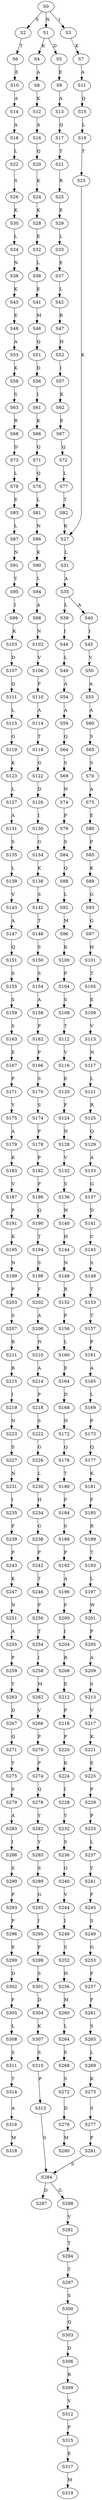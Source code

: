 strict digraph  {
	S0 -> S1 [ label = N ];
	S0 -> S2 [ label = S ];
	S0 -> S3 [ label = I ];
	S1 -> S4 [ label = K ];
	S1 -> S5 [ label = D ];
	S2 -> S6 [ label = T ];
	S3 -> S7 [ label = K ];
	S4 -> S8 [ label = A ];
	S5 -> S9 [ label = E ];
	S6 -> S10 [ label = E ];
	S7 -> S11 [ label = A ];
	S8 -> S12 [ label = K ];
	S9 -> S13 [ label = A ];
	S10 -> S14 [ label = A ];
	S11 -> S15 [ label = Q ];
	S12 -> S16 [ label = A ];
	S13 -> S17 [ label = Q ];
	S14 -> S18 [ label = A ];
	S15 -> S19 [ label = L ];
	S16 -> S20 [ label = Q ];
	S17 -> S21 [ label = T ];
	S18 -> S22 [ label = L ];
	S19 -> S23 [ label = T ];
	S20 -> S24 [ label = K ];
	S21 -> S25 [ label = R ];
	S22 -> S26 [ label = S ];
	S23 -> S27 [ label = K ];
	S24 -> S28 [ label = K ];
	S25 -> S29 [ label = E ];
	S26 -> S30 [ label = K ];
	S27 -> S31 [ label = L ];
	S28 -> S32 [ label = E ];
	S29 -> S33 [ label = L ];
	S30 -> S34 [ label = L ];
	S31 -> S35 [ label = A ];
	S32 -> S36 [ label = L ];
	S33 -> S37 [ label = E ];
	S34 -> S38 [ label = N ];
	S35 -> S39 [ label = L ];
	S35 -> S40 [ label = A ];
	S36 -> S41 [ label = E ];
	S37 -> S42 [ label = L ];
	S38 -> S43 [ label = K ];
	S39 -> S44 [ label = I ];
	S40 -> S45 [ label = I ];
	S41 -> S46 [ label = M ];
	S42 -> S47 [ label = R ];
	S43 -> S48 [ label = E ];
	S44 -> S49 [ label = L ];
	S45 -> S50 [ label = V ];
	S46 -> S51 [ label = Q ];
	S47 -> S52 [ label = H ];
	S48 -> S53 [ label = A ];
	S49 -> S54 [ label = A ];
	S50 -> S55 [ label = A ];
	S51 -> S56 [ label = D ];
	S52 -> S57 [ label = I ];
	S53 -> S58 [ label = K ];
	S54 -> S59 [ label = A ];
	S55 -> S60 [ label = A ];
	S56 -> S61 [ label = I ];
	S57 -> S62 [ label = K ];
	S58 -> S63 [ label = S ];
	S59 -> S64 [ label = Q ];
	S60 -> S65 [ label = S ];
	S61 -> S66 [ label = K ];
	S62 -> S67 [ label = E ];
	S63 -> S68 [ label = R ];
	S64 -> S69 [ label = S ];
	S65 -> S70 [ label = S ];
	S66 -> S71 [ label = Q ];
	S67 -> S72 [ label = Q ];
	S68 -> S73 [ label = D ];
	S69 -> S74 [ label = N ];
	S70 -> S75 [ label = A ];
	S71 -> S76 [ label = Q ];
	S72 -> S77 [ label = L ];
	S73 -> S78 [ label = L ];
	S74 -> S79 [ label = P ];
	S75 -> S80 [ label = E ];
	S76 -> S81 [ label = L ];
	S77 -> S82 [ label = T ];
	S78 -> S83 [ label = E ];
	S79 -> S84 [ label = S ];
	S80 -> S85 [ label = P ];
	S81 -> S86 [ label = N ];
	S82 -> S27 [ label = K ];
	S83 -> S87 [ label = L ];
	S84 -> S88 [ label = Q ];
	S85 -> S89 [ label = K ];
	S86 -> S90 [ label = K ];
	S87 -> S91 [ label = N ];
	S88 -> S92 [ label = L ];
	S89 -> S93 [ label = G ];
	S90 -> S94 [ label = L ];
	S91 -> S95 [ label = Y ];
	S92 -> S96 [ label = M ];
	S93 -> S97 [ label = G ];
	S94 -> S98 [ label = A ];
	S95 -> S99 [ label = I ];
	S96 -> S100 [ label = K ];
	S97 -> S101 [ label = H ];
	S98 -> S102 [ label = N ];
	S99 -> S103 [ label = K ];
	S100 -> S104 [ label = P ];
	S101 -> S105 [ label = T ];
	S102 -> S106 [ label = V ];
	S103 -> S107 [ label = D ];
	S104 -> S108 [ label = S ];
	S105 -> S109 [ label = E ];
	S106 -> S110 [ label = F ];
	S107 -> S111 [ label = Q ];
	S108 -> S112 [ label = T ];
	S109 -> S113 [ label = V ];
	S110 -> S114 [ label = A ];
	S111 -> S115 [ label = L ];
	S112 -> S116 [ label = V ];
	S113 -> S117 [ label = N ];
	S114 -> S118 [ label = T ];
	S115 -> S119 [ label = G ];
	S116 -> S120 [ label = E ];
	S117 -> S121 [ label = L ];
	S118 -> S122 [ label = G ];
	S119 -> S123 [ label = K ];
	S120 -> S124 [ label = F ];
	S121 -> S125 [ label = R ];
	S122 -> S126 [ label = D ];
	S123 -> S127 [ label = L ];
	S124 -> S128 [ label = N ];
	S125 -> S129 [ label = Q ];
	S126 -> S130 [ label = I ];
	S127 -> S131 [ label = A ];
	S128 -> S132 [ label = V ];
	S129 -> S133 [ label = A ];
	S130 -> S134 [ label = G ];
	S131 -> S135 [ label = S ];
	S132 -> S136 [ label = S ];
	S133 -> S137 [ label = G ];
	S134 -> S138 [ label = K ];
	S135 -> S139 [ label = L ];
	S136 -> S140 [ label = H ];
	S137 -> S141 [ label = D ];
	S138 -> S142 [ label = S ];
	S139 -> S143 [ label = V ];
	S140 -> S144 [ label = H ];
	S141 -> S145 [ label = C ];
	S142 -> S146 [ label = T ];
	S143 -> S147 [ label = A ];
	S144 -> S148 [ label = N ];
	S145 -> S149 [ label = S ];
	S146 -> S150 [ label = S ];
	S147 -> S151 [ label = Q ];
	S148 -> S152 [ label = R ];
	S149 -> S153 [ label = T ];
	S150 -> S154 [ label = S ];
	S151 -> S155 [ label = S ];
	S152 -> S156 [ label = P ];
	S153 -> S157 [ label = T ];
	S154 -> S158 [ label = A ];
	S155 -> S159 [ label = S ];
	S156 -> S160 [ label = L ];
	S157 -> S161 [ label = P ];
	S158 -> S162 [ label = P ];
	S159 -> S163 [ label = S ];
	S160 -> S164 [ label = E ];
	S161 -> S165 [ label = A ];
	S162 -> S166 [ label = P ];
	S163 -> S167 [ label = E ];
	S164 -> S168 [ label = D ];
	S165 -> S169 [ label = L ];
	S166 -> S170 [ label = S ];
	S167 -> S171 [ label = P ];
	S168 -> S172 [ label = N ];
	S169 -> S173 [ label = P ];
	S170 -> S174 [ label = S ];
	S171 -> S175 [ label = Y ];
	S172 -> S176 [ label = Q ];
	S173 -> S177 [ label = Q ];
	S174 -> S178 [ label = P ];
	S175 -> S179 [ label = A ];
	S176 -> S180 [ label = T ];
	S177 -> S181 [ label = K ];
	S178 -> S182 [ label = P ];
	S179 -> S183 [ label = K ];
	S180 -> S184 [ label = F ];
	S181 -> S185 [ label = F ];
	S182 -> S186 [ label = P ];
	S183 -> S187 [ label = V ];
	S184 -> S188 [ label = S ];
	S185 -> S189 [ label = R ];
	S186 -> S190 [ label = Q ];
	S187 -> S191 [ label = P ];
	S188 -> S192 [ label = P ];
	S189 -> S193 [ label = T ];
	S190 -> S194 [ label = T ];
	S191 -> S195 [ label = K ];
	S192 -> S196 [ label = A ];
	S193 -> S197 [ label = L ];
	S194 -> S198 [ label = S ];
	S195 -> S199 [ label = N ];
	S196 -> S200 [ label = F ];
	S197 -> S201 [ label = W ];
	S198 -> S202 [ label = F ];
	S199 -> S203 [ label = P ];
	S200 -> S204 [ label = I ];
	S201 -> S205 [ label = P ];
	S202 -> S206 [ label = A ];
	S203 -> S207 [ label = S ];
	S204 -> S208 [ label = R ];
	S205 -> S209 [ label = A ];
	S206 -> S210 [ label = N ];
	S207 -> S211 [ label = R ];
	S208 -> S212 [ label = E ];
	S209 -> S213 [ label = S ];
	S210 -> S214 [ label = A ];
	S211 -> S215 [ label = R ];
	S212 -> S216 [ label = P ];
	S213 -> S217 [ label = V ];
	S214 -> S218 [ label = P ];
	S215 -> S219 [ label = I ];
	S216 -> S220 [ label = P ];
	S217 -> S221 [ label = K ];
	S218 -> S222 [ label = S ];
	S219 -> S223 [ label = N ];
	S220 -> S224 [ label = K ];
	S221 -> S225 [ label = E ];
	S222 -> S226 [ label = G ];
	S223 -> S227 [ label = S ];
	S224 -> S228 [ label = I ];
	S225 -> S229 [ label = P ];
	S226 -> S230 [ label = L ];
	S227 -> S231 [ label = N ];
	S228 -> S232 [ label = Y ];
	S229 -> S233 [ label = P ];
	S230 -> S234 [ label = H ];
	S231 -> S235 [ label = I ];
	S232 -> S236 [ label = S ];
	S233 -> S237 [ label = L ];
	S234 -> S238 [ label = G ];
	S235 -> S239 [ label = F ];
	S236 -> S240 [ label = G ];
	S237 -> S241 [ label = Y ];
	S238 -> S242 [ label = P ];
	S239 -> S243 [ label = P ];
	S240 -> S244 [ label = V ];
	S241 -> S245 [ label = F ];
	S242 -> S246 [ label = T ];
	S243 -> S247 [ label = K ];
	S244 -> S248 [ label = I ];
	S245 -> S249 [ label = S ];
	S246 -> S250 [ label = P ];
	S247 -> S251 [ label = N ];
	S248 -> S252 [ label = S ];
	S249 -> S253 [ label = G ];
	S250 -> S254 [ label = T ];
	S251 -> S255 [ label = A ];
	S252 -> S256 [ label = H ];
	S253 -> S257 [ label = F ];
	S254 -> S258 [ label = I ];
	S255 -> S259 [ label = P ];
	S256 -> S260 [ label = M ];
	S257 -> S261 [ label = F ];
	S258 -> S262 [ label = M ];
	S259 -> S263 [ label = Y ];
	S260 -> S264 [ label = L ];
	S261 -> S265 [ label = S ];
	S262 -> S266 [ label = V ];
	S263 -> S267 [ label = D ];
	S264 -> S268 [ label = E ];
	S265 -> S269 [ label = L ];
	S266 -> S270 [ label = P ];
	S267 -> S271 [ label = Q ];
	S268 -> S272 [ label = S ];
	S269 -> S273 [ label = K ];
	S270 -> S274 [ label = P ];
	S271 -> S275 [ label = Y ];
	S272 -> S276 [ label = D ];
	S273 -> S277 [ label = S ];
	S274 -> S278 [ label = Q ];
	S275 -> S279 [ label = S ];
	S276 -> S280 [ label = M ];
	S277 -> S281 [ label = P ];
	S278 -> S282 [ label = Y ];
	S279 -> S283 [ label = A ];
	S281 -> S284 [ label = S ];
	S282 -> S285 [ label = Y ];
	S283 -> S286 [ label = I ];
	S284 -> S287 [ label = D ];
	S284 -> S288 [ label = G ];
	S285 -> S289 [ label = S ];
	S286 -> S290 [ label = S ];
	S288 -> S291 [ label = V ];
	S289 -> S292 [ label = G ];
	S290 -> S293 [ label = P ];
	S291 -> S294 [ label = T ];
	S292 -> S295 [ label = I ];
	S293 -> S296 [ label = P ];
	S294 -> S297 [ label = T ];
	S295 -> S298 [ label = F ];
	S296 -> S299 [ label = E ];
	S297 -> S300 [ label = S ];
	S298 -> S301 [ label = S ];
	S299 -> S302 [ label = D ];
	S300 -> S303 [ label = Q ];
	S301 -> S304 [ label = D ];
	S302 -> S305 [ label = F ];
	S303 -> S306 [ label = D ];
	S304 -> S307 [ label = K ];
	S305 -> S308 [ label = L ];
	S306 -> S309 [ label = R ];
	S307 -> S310 [ label = S ];
	S308 -> S311 [ label = S ];
	S309 -> S312 [ label = V ];
	S310 -> S313 [ label = P ];
	S311 -> S314 [ label = T ];
	S312 -> S315 [ label = P ];
	S313 -> S284 [ label = S ];
	S314 -> S316 [ label = A ];
	S315 -> S317 [ label = E ];
	S316 -> S318 [ label = M ];
	S317 -> S319 [ label = M ];
}
